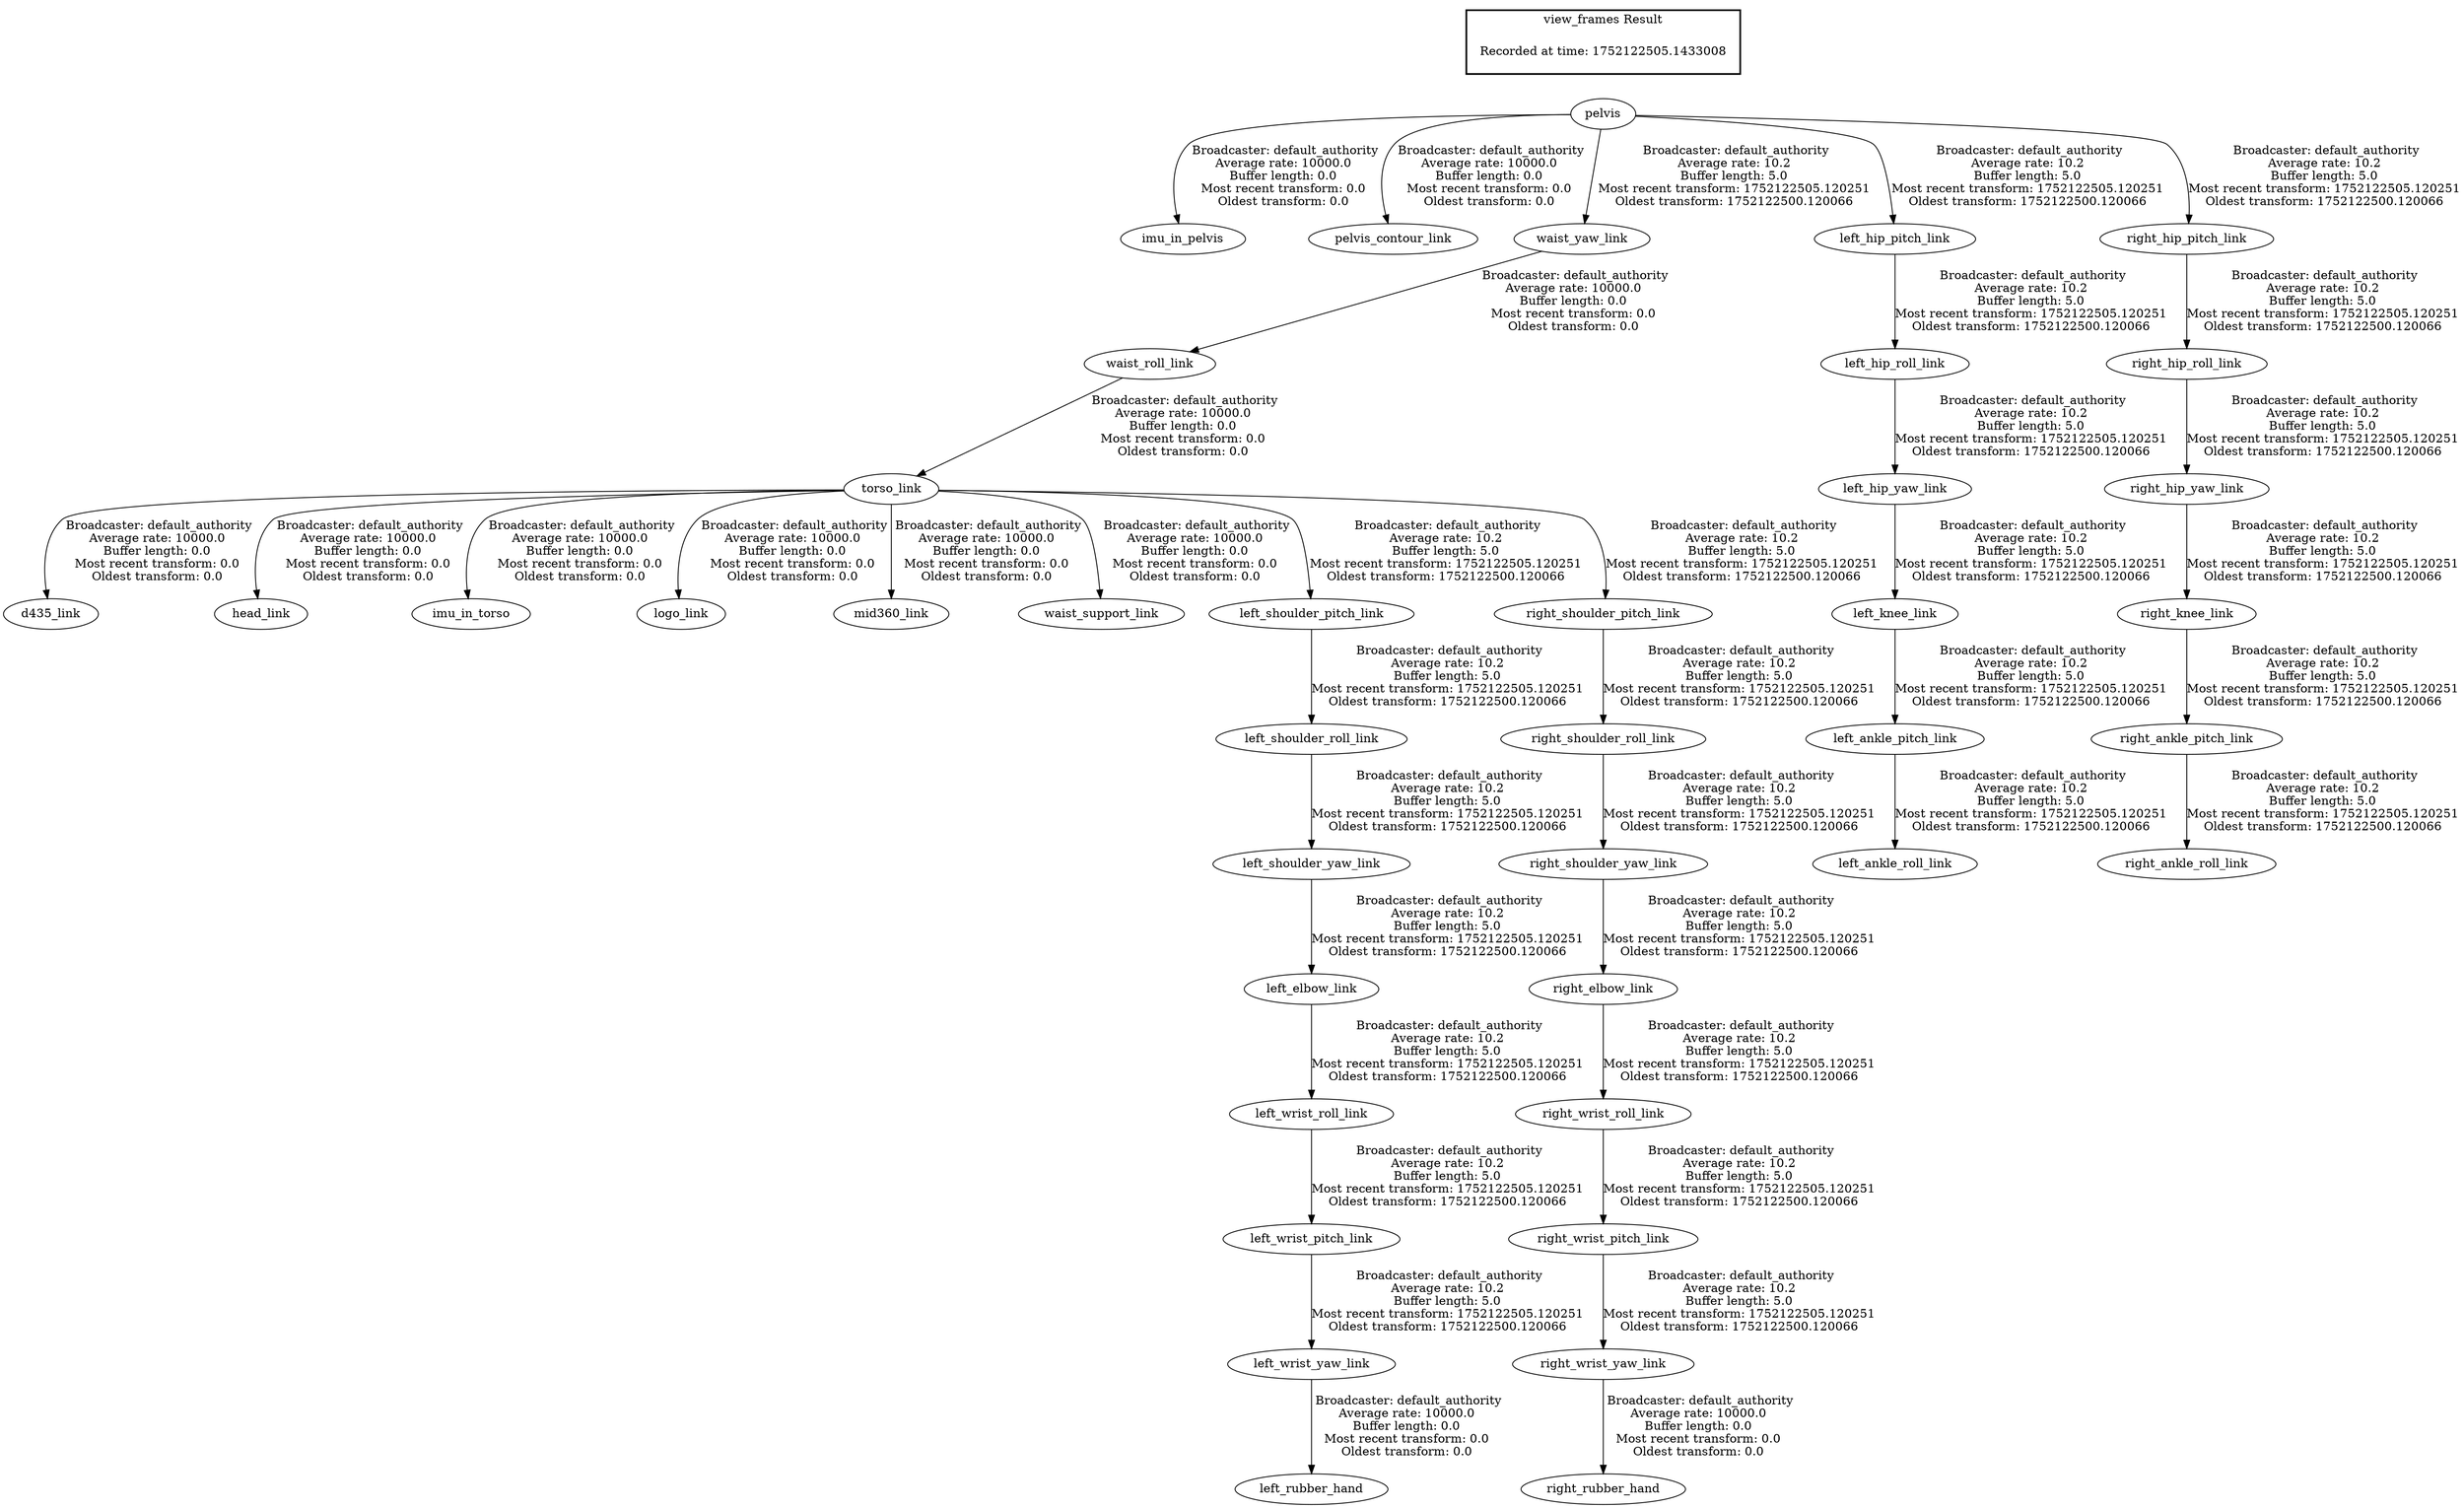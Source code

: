 digraph G {
"torso_link" -> "d435_link"[label=" Broadcaster: default_authority\nAverage rate: 10000.0\nBuffer length: 0.0\nMost recent transform: 0.0\nOldest transform: 0.0\n"];
"waist_roll_link" -> "torso_link"[label=" Broadcaster: default_authority\nAverage rate: 10000.0\nBuffer length: 0.0\nMost recent transform: 0.0\nOldest transform: 0.0\n"];
"torso_link" -> "head_link"[label=" Broadcaster: default_authority\nAverage rate: 10000.0\nBuffer length: 0.0\nMost recent transform: 0.0\nOldest transform: 0.0\n"];
"pelvis" -> "imu_in_pelvis"[label=" Broadcaster: default_authority\nAverage rate: 10000.0\nBuffer length: 0.0\nMost recent transform: 0.0\nOldest transform: 0.0\n"];
"torso_link" -> "imu_in_torso"[label=" Broadcaster: default_authority\nAverage rate: 10000.0\nBuffer length: 0.0\nMost recent transform: 0.0\nOldest transform: 0.0\n"];
"left_wrist_yaw_link" -> "left_rubber_hand"[label=" Broadcaster: default_authority\nAverage rate: 10000.0\nBuffer length: 0.0\nMost recent transform: 0.0\nOldest transform: 0.0\n"];
"left_wrist_pitch_link" -> "left_wrist_yaw_link"[label=" Broadcaster: default_authority\nAverage rate: 10.2\nBuffer length: 5.0\nMost recent transform: 1752122505.120251\nOldest transform: 1752122500.120066\n"];
"torso_link" -> "logo_link"[label=" Broadcaster: default_authority\nAverage rate: 10000.0\nBuffer length: 0.0\nMost recent transform: 0.0\nOldest transform: 0.0\n"];
"torso_link" -> "mid360_link"[label=" Broadcaster: default_authority\nAverage rate: 10000.0\nBuffer length: 0.0\nMost recent transform: 0.0\nOldest transform: 0.0\n"];
"pelvis" -> "pelvis_contour_link"[label=" Broadcaster: default_authority\nAverage rate: 10000.0\nBuffer length: 0.0\nMost recent transform: 0.0\nOldest transform: 0.0\n"];
"right_wrist_yaw_link" -> "right_rubber_hand"[label=" Broadcaster: default_authority\nAverage rate: 10000.0\nBuffer length: 0.0\nMost recent transform: 0.0\nOldest transform: 0.0\n"];
"right_wrist_pitch_link" -> "right_wrist_yaw_link"[label=" Broadcaster: default_authority\nAverage rate: 10.2\nBuffer length: 5.0\nMost recent transform: 1752122505.120251\nOldest transform: 1752122500.120066\n"];
"waist_yaw_link" -> "waist_roll_link"[label=" Broadcaster: default_authority\nAverage rate: 10000.0\nBuffer length: 0.0\nMost recent transform: 0.0\nOldest transform: 0.0\n"];
"pelvis" -> "waist_yaw_link"[label=" Broadcaster: default_authority\nAverage rate: 10.2\nBuffer length: 5.0\nMost recent transform: 1752122505.120251\nOldest transform: 1752122500.120066\n"];
"torso_link" -> "waist_support_link"[label=" Broadcaster: default_authority\nAverage rate: 10000.0\nBuffer length: 0.0\nMost recent transform: 0.0\nOldest transform: 0.0\n"];
"left_knee_link" -> "left_ankle_pitch_link"[label=" Broadcaster: default_authority\nAverage rate: 10.2\nBuffer length: 5.0\nMost recent transform: 1752122505.120251\nOldest transform: 1752122500.120066\n"];
"left_hip_yaw_link" -> "left_knee_link"[label=" Broadcaster: default_authority\nAverage rate: 10.2\nBuffer length: 5.0\nMost recent transform: 1752122505.120251\nOldest transform: 1752122500.120066\n"];
"left_ankle_pitch_link" -> "left_ankle_roll_link"[label=" Broadcaster: default_authority\nAverage rate: 10.2\nBuffer length: 5.0\nMost recent transform: 1752122505.120251\nOldest transform: 1752122500.120066\n"];
"left_shoulder_yaw_link" -> "left_elbow_link"[label=" Broadcaster: default_authority\nAverage rate: 10.2\nBuffer length: 5.0\nMost recent transform: 1752122505.120251\nOldest transform: 1752122500.120066\n"];
"left_shoulder_roll_link" -> "left_shoulder_yaw_link"[label=" Broadcaster: default_authority\nAverage rate: 10.2\nBuffer length: 5.0\nMost recent transform: 1752122505.120251\nOldest transform: 1752122500.120066\n"];
"pelvis" -> "left_hip_pitch_link"[label=" Broadcaster: default_authority\nAverage rate: 10.2\nBuffer length: 5.0\nMost recent transform: 1752122505.120251\nOldest transform: 1752122500.120066\n"];
"left_hip_pitch_link" -> "left_hip_roll_link"[label=" Broadcaster: default_authority\nAverage rate: 10.2\nBuffer length: 5.0\nMost recent transform: 1752122505.120251\nOldest transform: 1752122500.120066\n"];
"left_hip_roll_link" -> "left_hip_yaw_link"[label=" Broadcaster: default_authority\nAverage rate: 10.2\nBuffer length: 5.0\nMost recent transform: 1752122505.120251\nOldest transform: 1752122500.120066\n"];
"torso_link" -> "left_shoulder_pitch_link"[label=" Broadcaster: default_authority\nAverage rate: 10.2\nBuffer length: 5.0\nMost recent transform: 1752122505.120251\nOldest transform: 1752122500.120066\n"];
"left_shoulder_pitch_link" -> "left_shoulder_roll_link"[label=" Broadcaster: default_authority\nAverage rate: 10.2\nBuffer length: 5.0\nMost recent transform: 1752122505.120251\nOldest transform: 1752122500.120066\n"];
"left_wrist_roll_link" -> "left_wrist_pitch_link"[label=" Broadcaster: default_authority\nAverage rate: 10.2\nBuffer length: 5.0\nMost recent transform: 1752122505.120251\nOldest transform: 1752122500.120066\n"];
"left_elbow_link" -> "left_wrist_roll_link"[label=" Broadcaster: default_authority\nAverage rate: 10.2\nBuffer length: 5.0\nMost recent transform: 1752122505.120251\nOldest transform: 1752122500.120066\n"];
"right_knee_link" -> "right_ankle_pitch_link"[label=" Broadcaster: default_authority\nAverage rate: 10.2\nBuffer length: 5.0\nMost recent transform: 1752122505.120251\nOldest transform: 1752122500.120066\n"];
"right_hip_yaw_link" -> "right_knee_link"[label=" Broadcaster: default_authority\nAverage rate: 10.2\nBuffer length: 5.0\nMost recent transform: 1752122505.120251\nOldest transform: 1752122500.120066\n"];
"right_ankle_pitch_link" -> "right_ankle_roll_link"[label=" Broadcaster: default_authority\nAverage rate: 10.2\nBuffer length: 5.0\nMost recent transform: 1752122505.120251\nOldest transform: 1752122500.120066\n"];
"right_shoulder_yaw_link" -> "right_elbow_link"[label=" Broadcaster: default_authority\nAverage rate: 10.2\nBuffer length: 5.0\nMost recent transform: 1752122505.120251\nOldest transform: 1752122500.120066\n"];
"right_shoulder_roll_link" -> "right_shoulder_yaw_link"[label=" Broadcaster: default_authority\nAverage rate: 10.2\nBuffer length: 5.0\nMost recent transform: 1752122505.120251\nOldest transform: 1752122500.120066\n"];
"pelvis" -> "right_hip_pitch_link"[label=" Broadcaster: default_authority\nAverage rate: 10.2\nBuffer length: 5.0\nMost recent transform: 1752122505.120251\nOldest transform: 1752122500.120066\n"];
"right_hip_pitch_link" -> "right_hip_roll_link"[label=" Broadcaster: default_authority\nAverage rate: 10.2\nBuffer length: 5.0\nMost recent transform: 1752122505.120251\nOldest transform: 1752122500.120066\n"];
"right_hip_roll_link" -> "right_hip_yaw_link"[label=" Broadcaster: default_authority\nAverage rate: 10.2\nBuffer length: 5.0\nMost recent transform: 1752122505.120251\nOldest transform: 1752122500.120066\n"];
"torso_link" -> "right_shoulder_pitch_link"[label=" Broadcaster: default_authority\nAverage rate: 10.2\nBuffer length: 5.0\nMost recent transform: 1752122505.120251\nOldest transform: 1752122500.120066\n"];
"right_shoulder_pitch_link" -> "right_shoulder_roll_link"[label=" Broadcaster: default_authority\nAverage rate: 10.2\nBuffer length: 5.0\nMost recent transform: 1752122505.120251\nOldest transform: 1752122500.120066\n"];
"right_wrist_roll_link" -> "right_wrist_pitch_link"[label=" Broadcaster: default_authority\nAverage rate: 10.2\nBuffer length: 5.0\nMost recent transform: 1752122505.120251\nOldest transform: 1752122500.120066\n"];
"right_elbow_link" -> "right_wrist_roll_link"[label=" Broadcaster: default_authority\nAverage rate: 10.2\nBuffer length: 5.0\nMost recent transform: 1752122505.120251\nOldest transform: 1752122500.120066\n"];
edge [style=invis];
 subgraph cluster_legend { style=bold; color=black; label ="view_frames Result";
"Recorded at time: 1752122505.1433008"[ shape=plaintext ] ;
}->"pelvis";
}